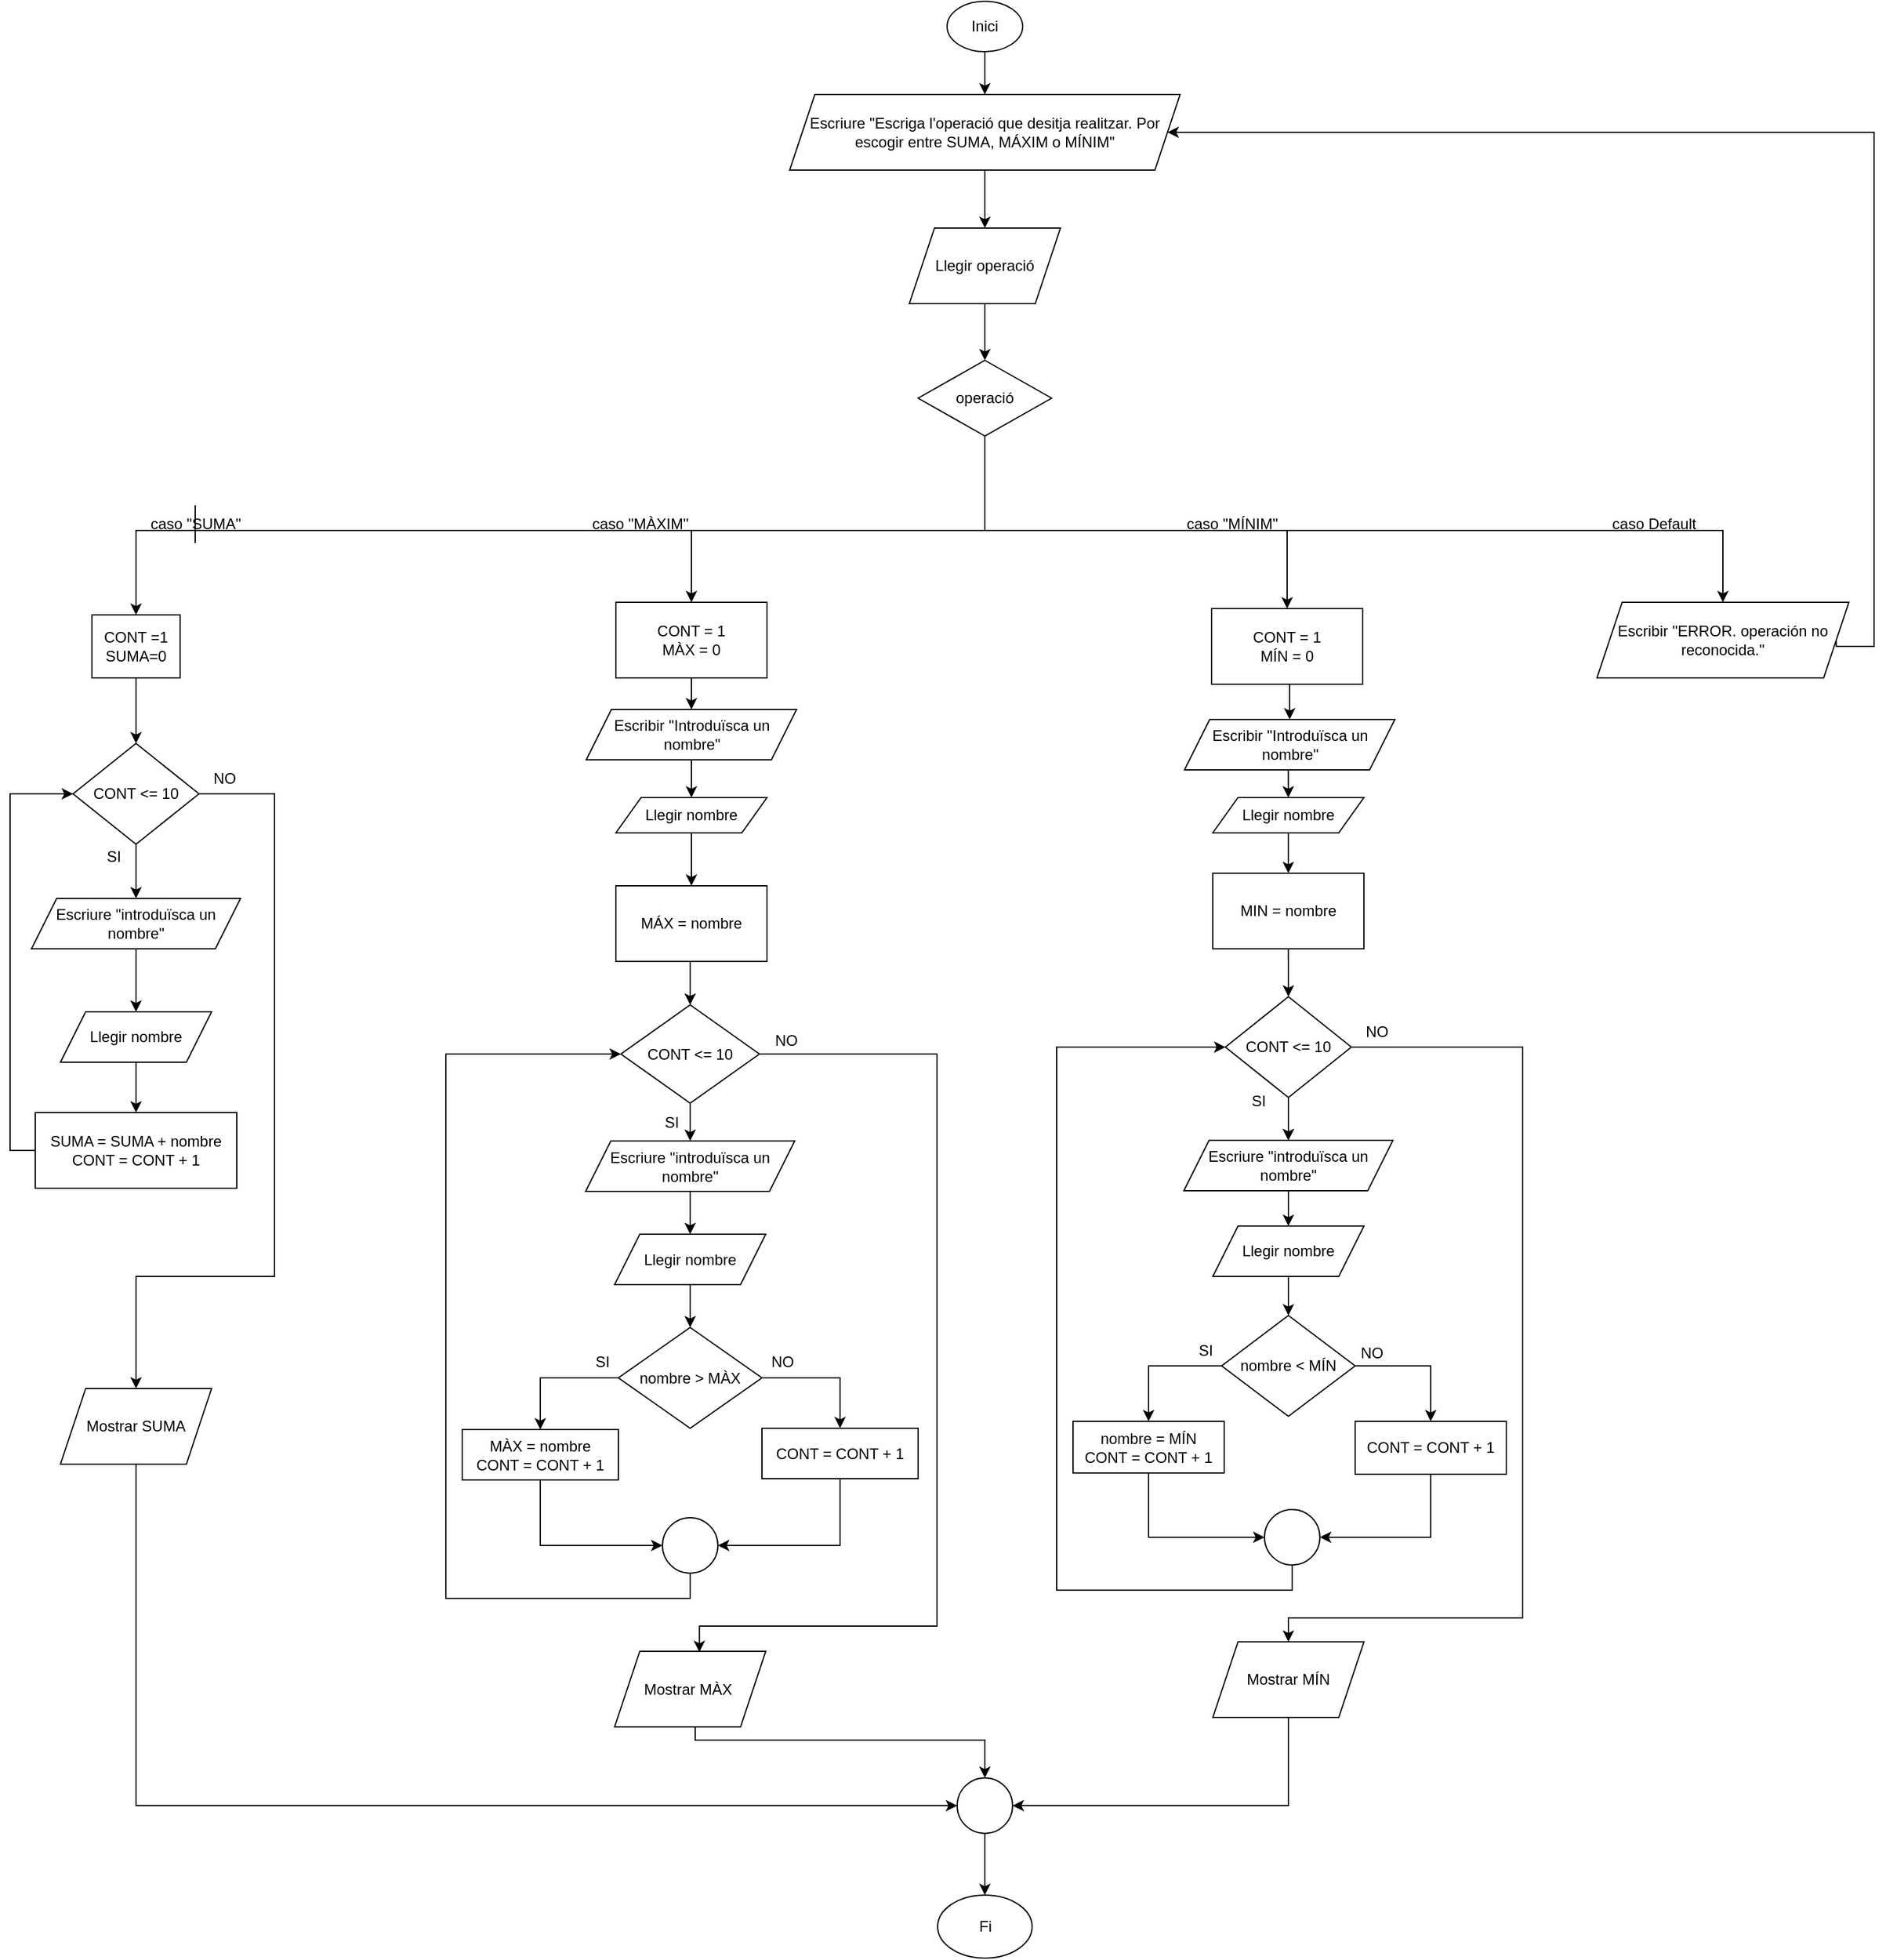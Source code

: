 <mxfile version="20.3.0" type="device"><diagram id="DeogmEgfAkFGISxQ3frQ" name="Página-1"><mxGraphModel dx="2889" dy="1225" grid="1" gridSize="10" guides="1" tooltips="1" connect="1" arrows="1" fold="1" page="1" pageScale="1" pageWidth="827" pageHeight="1169" math="0" shadow="0"><root><mxCell id="0"/><mxCell id="1" parent="0"/><mxCell id="Ps11A9wLjBApfj_f_sq--4" style="edgeStyle=orthogonalEdgeStyle;rounded=0;orthogonalLoop=1;jettySize=auto;html=1;exitX=0.5;exitY=1;exitDx=0;exitDy=0;entryX=0.5;entryY=0;entryDx=0;entryDy=0;" parent="1" source="90gLht9Y-3JUAJzHO54a-1" target="Ps11A9wLjBApfj_f_sq--2" edge="1"><mxGeometry relative="1" as="geometry"/></mxCell><mxCell id="90gLht9Y-3JUAJzHO54a-1" value="Inici" style="ellipse;whiteSpace=wrap;html=1;" parent="1" vertex="1"><mxGeometry x="384" y="70" width="60" height="40" as="geometry"/></mxCell><mxCell id="mZEVxHyFQ_iKdd-I8dtA-40" style="edgeStyle=orthogonalEdgeStyle;rounded=0;orthogonalLoop=1;jettySize=auto;html=1;exitX=0.5;exitY=1;exitDx=0;exitDy=0;entryX=0.5;entryY=0;entryDx=0;entryDy=0;" parent="1" source="90gLht9Y-3JUAJzHO54a-2" target="90gLht9Y-3JUAJzHO54a-6" edge="1"><mxGeometry relative="1" as="geometry"/></mxCell><mxCell id="90gLht9Y-3JUAJzHO54a-2" value="Llegir operació" style="shape=parallelogram;perimeter=parallelogramPerimeter;whiteSpace=wrap;html=1;fixedSize=1;" parent="1" vertex="1"><mxGeometry x="354" y="250" width="120" height="60" as="geometry"/></mxCell><mxCell id="90gLht9Y-3JUAJzHO54a-27" style="edgeStyle=orthogonalEdgeStyle;rounded=0;orthogonalLoop=1;jettySize=auto;html=1;exitX=0;exitY=0.5;exitDx=0;exitDy=0;entryX=0;entryY=0.5;entryDx=0;entryDy=0;" parent="1" source="90gLht9Y-3JUAJzHO54a-5" target="90gLht9Y-3JUAJzHO54a-23" edge="1"><mxGeometry relative="1" as="geometry"/></mxCell><mxCell id="90gLht9Y-3JUAJzHO54a-5" value="SUMA = SUMA + nombre&lt;br&gt;CONT = CONT + 1" style="rounded=0;whiteSpace=wrap;html=1;" parent="1" vertex="1"><mxGeometry x="-340" y="952" width="160" height="60" as="geometry"/></mxCell><mxCell id="CKZFzbdFxWKAeDDQy1Ru-2" style="edgeStyle=orthogonalEdgeStyle;rounded=0;orthogonalLoop=1;jettySize=auto;html=1;exitX=0.5;exitY=1;exitDx=0;exitDy=0;entryX=0.5;entryY=0;entryDx=0;entryDy=0;startArrow=none;" parent="1" source="90gLht9Y-3JUAJzHO54a-15" target="90gLht9Y-3JUAJzHO54a-18" edge="1"><mxGeometry relative="1" as="geometry"><Array as="points"><mxPoint x="-260" y="490"/></Array></mxGeometry></mxCell><mxCell id="CKZFzbdFxWKAeDDQy1Ru-3" style="edgeStyle=orthogonalEdgeStyle;rounded=0;orthogonalLoop=1;jettySize=auto;html=1;exitX=0.5;exitY=1;exitDx=0;exitDy=0;entryX=0.5;entryY=0;entryDx=0;entryDy=0;" parent="1" source="90gLht9Y-3JUAJzHO54a-6" target="mZEVxHyFQ_iKdd-I8dtA-16" edge="1"><mxGeometry relative="1" as="geometry"><Array as="points"><mxPoint x="414" y="490"/><mxPoint x="654" y="490"/></Array></mxGeometry></mxCell><mxCell id="CKZFzbdFxWKAeDDQy1Ru-6" style="edgeStyle=orthogonalEdgeStyle;rounded=0;orthogonalLoop=1;jettySize=auto;html=1;exitX=0.5;exitY=1;exitDx=0;exitDy=0;entryX=0.5;entryY=0;entryDx=0;entryDy=0;" parent="1" source="90gLht9Y-3JUAJzHO54a-6" target="CKZFzbdFxWKAeDDQy1Ru-5" edge="1"><mxGeometry relative="1" as="geometry"><Array as="points"><mxPoint x="414" y="490"/><mxPoint x="1000" y="490"/></Array></mxGeometry></mxCell><mxCell id="JF3iJO5gLJeM9tE91UNh-7" style="edgeStyle=orthogonalEdgeStyle;rounded=0;orthogonalLoop=1;jettySize=auto;html=1;exitX=0.5;exitY=1;exitDx=0;exitDy=0;entryX=0.5;entryY=0;entryDx=0;entryDy=0;" edge="1" parent="1" source="90gLht9Y-3JUAJzHO54a-6" target="90gLht9Y-3JUAJzHO54a-31"><mxGeometry relative="1" as="geometry"><Array as="points"><mxPoint x="414" y="490"/><mxPoint x="181" y="490"/></Array></mxGeometry></mxCell><mxCell id="90gLht9Y-3JUAJzHO54a-6" value="operació" style="rhombus;whiteSpace=wrap;html=1;" parent="1" vertex="1"><mxGeometry x="361" y="355" width="106" height="60" as="geometry"/></mxCell><mxCell id="Ps11A9wLjBApfj_f_sq--6" style="edgeStyle=orthogonalEdgeStyle;rounded=0;orthogonalLoop=1;jettySize=auto;html=1;exitX=0.5;exitY=1;exitDx=0;exitDy=0;entryX=0.5;entryY=0;entryDx=0;entryDy=0;" parent="1" source="90gLht9Y-3JUAJzHO54a-9" target="Ps11A9wLjBApfj_f_sq--5" edge="1"><mxGeometry relative="1" as="geometry"/></mxCell><mxCell id="90gLht9Y-3JUAJzHO54a-9" value="Escriure &quot;introduïsca un nombre&quot;" style="shape=parallelogram;perimeter=parallelogramPerimeter;whiteSpace=wrap;html=1;fixedSize=1;" parent="1" vertex="1"><mxGeometry x="-343" y="782" width="166" height="40" as="geometry"/></mxCell><mxCell id="Ps11A9wLjBApfj_f_sq--21" style="edgeStyle=orthogonalEdgeStyle;rounded=0;orthogonalLoop=1;jettySize=auto;html=1;exitX=0.5;exitY=1;exitDx=0;exitDy=0;entryX=0.5;entryY=0;entryDx=0;entryDy=0;" parent="1" source="90gLht9Y-3JUAJzHO54a-10" target="Ps11A9wLjBApfj_f_sq--20" edge="1"><mxGeometry relative="1" as="geometry"/></mxCell><mxCell id="90gLht9Y-3JUAJzHO54a-10" value="Escriure &quot;introduïsca un nombre&quot;" style="shape=parallelogram;perimeter=parallelogramPerimeter;whiteSpace=wrap;html=1;fixedSize=1;" parent="1" vertex="1"><mxGeometry x="97" y="974.5" width="166" height="40" as="geometry"/></mxCell><mxCell id="Ps11A9wLjBApfj_f_sq--27" style="edgeStyle=orthogonalEdgeStyle;rounded=0;orthogonalLoop=1;jettySize=auto;html=1;exitX=0.5;exitY=1;exitDx=0;exitDy=0;entryX=0.5;entryY=0;entryDx=0;entryDy=0;" parent="1" source="90gLht9Y-3JUAJzHO54a-11" target="Ps11A9wLjBApfj_f_sq--26" edge="1"><mxGeometry relative="1" as="geometry"/></mxCell><mxCell id="90gLht9Y-3JUAJzHO54a-11" value="Escriure &quot;introduïsca un nombre&quot;" style="shape=parallelogram;perimeter=parallelogramPerimeter;whiteSpace=wrap;html=1;fixedSize=1;" parent="1" vertex="1"><mxGeometry x="572" y="974" width="166" height="40" as="geometry"/></mxCell><mxCell id="90gLht9Y-3JUAJzHO54a-16" value="caso &quot;MÀXIM&quot;" style="text;html=1;align=center;verticalAlign=middle;resizable=0;points=[];autosize=1;strokeColor=none;fillColor=none;" parent="1" vertex="1"><mxGeometry x="90" y="470" width="100" height="30" as="geometry"/></mxCell><mxCell id="90gLht9Y-3JUAJzHO54a-17" value="caso &quot;MÍNIM&quot;" style="text;html=1;align=center;verticalAlign=middle;resizable=0;points=[];autosize=1;strokeColor=none;fillColor=none;" parent="1" vertex="1"><mxGeometry x="560" y="470" width="100" height="30" as="geometry"/></mxCell><mxCell id="90gLht9Y-3JUAJzHO54a-24" style="edgeStyle=orthogonalEdgeStyle;rounded=0;orthogonalLoop=1;jettySize=auto;html=1;exitX=0.5;exitY=1;exitDx=0;exitDy=0;entryX=0.5;entryY=0;entryDx=0;entryDy=0;" parent="1" source="90gLht9Y-3JUAJzHO54a-18" target="90gLht9Y-3JUAJzHO54a-23" edge="1"><mxGeometry relative="1" as="geometry"/></mxCell><mxCell id="90gLht9Y-3JUAJzHO54a-18" value="CONT =1&lt;br&gt;SUMA=0" style="rounded=0;whiteSpace=wrap;html=1;" parent="1" vertex="1"><mxGeometry x="-295" y="557" width="70" height="50" as="geometry"/></mxCell><mxCell id="90gLht9Y-3JUAJzHO54a-25" style="edgeStyle=orthogonalEdgeStyle;rounded=0;orthogonalLoop=1;jettySize=auto;html=1;exitX=0.5;exitY=1;exitDx=0;exitDy=0;" parent="1" source="90gLht9Y-3JUAJzHO54a-23" target="90gLht9Y-3JUAJzHO54a-9" edge="1"><mxGeometry relative="1" as="geometry"/></mxCell><mxCell id="Ps11A9wLjBApfj_f_sq--11" style="edgeStyle=orthogonalEdgeStyle;rounded=0;orthogonalLoop=1;jettySize=auto;html=1;exitX=1;exitY=0.5;exitDx=0;exitDy=0;entryX=0.5;entryY=0;entryDx=0;entryDy=0;" parent="1" source="90gLht9Y-3JUAJzHO54a-23" target="Ps11A9wLjBApfj_f_sq--8" edge="1"><mxGeometry relative="1" as="geometry"><Array as="points"><mxPoint x="-150" y="699"/><mxPoint x="-150" y="1082"/><mxPoint x="-260" y="1082"/></Array></mxGeometry></mxCell><mxCell id="90gLht9Y-3JUAJzHO54a-23" value="CONT &amp;lt;= 10" style="rhombus;whiteSpace=wrap;html=1;" parent="1" vertex="1"><mxGeometry x="-310" y="659" width="100" height="80" as="geometry"/></mxCell><mxCell id="90gLht9Y-3JUAJzHO54a-28" value="SI" style="text;html=1;align=center;verticalAlign=middle;resizable=0;points=[];autosize=1;strokeColor=none;fillColor=none;" parent="1" vertex="1"><mxGeometry x="-293" y="734" width="30" height="30" as="geometry"/></mxCell><mxCell id="JF3iJO5gLJeM9tE91UNh-4" style="edgeStyle=orthogonalEdgeStyle;rounded=0;orthogonalLoop=1;jettySize=auto;html=1;exitX=0.5;exitY=1;exitDx=0;exitDy=0;entryX=0.5;entryY=0;entryDx=0;entryDy=0;" edge="1" parent="1" source="90gLht9Y-3JUAJzHO54a-31" target="JF3iJO5gLJeM9tE91UNh-1"><mxGeometry relative="1" as="geometry"/></mxCell><mxCell id="90gLht9Y-3JUAJzHO54a-31" value="CONT = 1&lt;br&gt;MÀX = 0" style="rounded=0;whiteSpace=wrap;html=1;" parent="1" vertex="1"><mxGeometry x="121" y="547" width="120" height="60" as="geometry"/></mxCell><mxCell id="90gLht9Y-3JUAJzHO54a-35" style="edgeStyle=orthogonalEdgeStyle;rounded=0;orthogonalLoop=1;jettySize=auto;html=1;exitX=0.5;exitY=1;exitDx=0;exitDy=0;entryX=0.5;entryY=0;entryDx=0;entryDy=0;" parent="1" source="90gLht9Y-3JUAJzHO54a-32" target="90gLht9Y-3JUAJzHO54a-10" edge="1"><mxGeometry relative="1" as="geometry"/></mxCell><mxCell id="Ps11A9wLjBApfj_f_sq--13" style="edgeStyle=orthogonalEdgeStyle;rounded=0;orthogonalLoop=1;jettySize=auto;html=1;exitX=1;exitY=0.5;exitDx=0;exitDy=0;entryX=0.561;entryY=0.011;entryDx=0;entryDy=0;entryPerimeter=0;" parent="1" source="90gLht9Y-3JUAJzHO54a-32" target="Ps11A9wLjBApfj_f_sq--9" edge="1"><mxGeometry relative="1" as="geometry"><Array as="points"><mxPoint x="376" y="905.5"/><mxPoint x="376" y="1359.5"/><mxPoint x="187" y="1359.5"/></Array></mxGeometry></mxCell><mxCell id="90gLht9Y-3JUAJzHO54a-32" value="CONT &amp;lt;= 10" style="rhombus;whiteSpace=wrap;html=1;" parent="1" vertex="1"><mxGeometry x="125" y="866.5" width="110" height="78" as="geometry"/></mxCell><mxCell id="mZEVxHyFQ_iKdd-I8dtA-4" style="edgeStyle=orthogonalEdgeStyle;rounded=0;orthogonalLoop=1;jettySize=auto;html=1;exitX=0;exitY=0.5;exitDx=0;exitDy=0;entryX=0.5;entryY=0;entryDx=0;entryDy=0;" parent="1" source="mZEVxHyFQ_iKdd-I8dtA-1" target="mZEVxHyFQ_iKdd-I8dtA-2" edge="1"><mxGeometry relative="1" as="geometry"/></mxCell><mxCell id="mZEVxHyFQ_iKdd-I8dtA-11" style="edgeStyle=orthogonalEdgeStyle;rounded=0;orthogonalLoop=1;jettySize=auto;html=1;exitX=1;exitY=0.5;exitDx=0;exitDy=0;entryX=0.5;entryY=0;entryDx=0;entryDy=0;" parent="1" source="mZEVxHyFQ_iKdd-I8dtA-1" target="mZEVxHyFQ_iKdd-I8dtA-10" edge="1"><mxGeometry relative="1" as="geometry"/></mxCell><mxCell id="mZEVxHyFQ_iKdd-I8dtA-1" value="nombre &amp;gt; MÀX" style="rhombus;whiteSpace=wrap;html=1;" parent="1" vertex="1"><mxGeometry x="123" y="1122.5" width="114" height="80" as="geometry"/></mxCell><mxCell id="mZEVxHyFQ_iKdd-I8dtA-5" style="edgeStyle=orthogonalEdgeStyle;rounded=0;orthogonalLoop=1;jettySize=auto;html=1;exitX=0.5;exitY=1;exitDx=0;exitDy=0;entryX=0;entryY=0.5;entryDx=0;entryDy=0;" parent="1" source="mZEVxHyFQ_iKdd-I8dtA-2" target="mZEVxHyFQ_iKdd-I8dtA-3" edge="1"><mxGeometry relative="1" as="geometry"/></mxCell><mxCell id="mZEVxHyFQ_iKdd-I8dtA-2" value="MÀX = nombre&lt;br&gt;CONT = CONT + 1" style="rounded=0;whiteSpace=wrap;html=1;" parent="1" vertex="1"><mxGeometry x="-1" y="1203.5" width="124" height="40" as="geometry"/></mxCell><mxCell id="mZEVxHyFQ_iKdd-I8dtA-14" style="edgeStyle=orthogonalEdgeStyle;rounded=0;orthogonalLoop=1;jettySize=auto;html=1;exitX=0.5;exitY=1;exitDx=0;exitDy=0;entryX=0;entryY=0.5;entryDx=0;entryDy=0;" parent="1" source="mZEVxHyFQ_iKdd-I8dtA-3" target="90gLht9Y-3JUAJzHO54a-32" edge="1"><mxGeometry relative="1" as="geometry"><Array as="points"><mxPoint x="180" y="1337.5"/><mxPoint x="-14" y="1337.5"/><mxPoint x="-14" y="905.5"/></Array></mxGeometry></mxCell><mxCell id="mZEVxHyFQ_iKdd-I8dtA-3" value="" style="ellipse;whiteSpace=wrap;html=1;aspect=fixed;" parent="1" vertex="1"><mxGeometry x="158" y="1273.5" width="44" height="44" as="geometry"/></mxCell><mxCell id="mZEVxHyFQ_iKdd-I8dtA-12" style="edgeStyle=orthogonalEdgeStyle;rounded=0;orthogonalLoop=1;jettySize=auto;html=1;exitX=0.5;exitY=1;exitDx=0;exitDy=0;entryX=1;entryY=0.5;entryDx=0;entryDy=0;" parent="1" source="mZEVxHyFQ_iKdd-I8dtA-10" target="mZEVxHyFQ_iKdd-I8dtA-3" edge="1"><mxGeometry relative="1" as="geometry"/></mxCell><mxCell id="mZEVxHyFQ_iKdd-I8dtA-10" value="CONT = CONT + 1" style="rounded=0;whiteSpace=wrap;html=1;" parent="1" vertex="1"><mxGeometry x="237" y="1202.5" width="124" height="40" as="geometry"/></mxCell><mxCell id="CKZFzbdFxWKAeDDQy1Ru-12" style="edgeStyle=orthogonalEdgeStyle;rounded=0;orthogonalLoop=1;jettySize=auto;html=1;exitX=0.5;exitY=1;exitDx=0;exitDy=0;entryX=0.5;entryY=0;entryDx=0;entryDy=0;" parent="1" source="mZEVxHyFQ_iKdd-I8dtA-16" target="CKZFzbdFxWKAeDDQy1Ru-9" edge="1"><mxGeometry relative="1" as="geometry"/></mxCell><mxCell id="mZEVxHyFQ_iKdd-I8dtA-16" value="CONT = 1&lt;br&gt;MÍN = 0" style="rounded=0;whiteSpace=wrap;html=1;" parent="1" vertex="1"><mxGeometry x="594" y="552" width="120" height="60" as="geometry"/></mxCell><mxCell id="mZEVxHyFQ_iKdd-I8dtA-29" style="edgeStyle=orthogonalEdgeStyle;rounded=0;orthogonalLoop=1;jettySize=auto;html=1;exitX=0.5;exitY=1;exitDx=0;exitDy=0;entryX=0.5;entryY=0;entryDx=0;entryDy=0;" parent="1" source="mZEVxHyFQ_iKdd-I8dtA-17" target="90gLht9Y-3JUAJzHO54a-11" edge="1"><mxGeometry relative="1" as="geometry"/></mxCell><mxCell id="Ps11A9wLjBApfj_f_sq--14" style="edgeStyle=orthogonalEdgeStyle;rounded=0;orthogonalLoop=1;jettySize=auto;html=1;exitX=1;exitY=0.5;exitDx=0;exitDy=0;entryX=0.5;entryY=0;entryDx=0;entryDy=0;" parent="1" source="mZEVxHyFQ_iKdd-I8dtA-17" target="Ps11A9wLjBApfj_f_sq--10" edge="1"><mxGeometry relative="1" as="geometry"><Array as="points"><mxPoint x="841" y="900"/><mxPoint x="841" y="1353"/><mxPoint x="655" y="1353"/></Array></mxGeometry></mxCell><mxCell id="Ps11A9wLjBApfj_f_sq--25" value="" style="edgeStyle=orthogonalEdgeStyle;rounded=0;orthogonalLoop=1;jettySize=auto;html=1;" parent="1" source="mZEVxHyFQ_iKdd-I8dtA-17" target="90gLht9Y-3JUAJzHO54a-11" edge="1"><mxGeometry relative="1" as="geometry"/></mxCell><mxCell id="mZEVxHyFQ_iKdd-I8dtA-17" value="CONT &amp;lt;= 10" style="rhombus;whiteSpace=wrap;html=1;" parent="1" vertex="1"><mxGeometry x="605" y="860" width="100" height="80" as="geometry"/></mxCell><mxCell id="mZEVxHyFQ_iKdd-I8dtA-26" style="edgeStyle=orthogonalEdgeStyle;rounded=0;orthogonalLoop=1;jettySize=auto;html=1;exitX=0;exitY=0.5;exitDx=0;exitDy=0;entryX=0.5;entryY=0;entryDx=0;entryDy=0;" parent="1" source="mZEVxHyFQ_iKdd-I8dtA-18" target="mZEVxHyFQ_iKdd-I8dtA-20" edge="1"><mxGeometry relative="1" as="geometry"/></mxCell><mxCell id="mZEVxHyFQ_iKdd-I8dtA-27" style="edgeStyle=orthogonalEdgeStyle;rounded=0;orthogonalLoop=1;jettySize=auto;html=1;exitX=1;exitY=0.5;exitDx=0;exitDy=0;entryX=0.5;entryY=0;entryDx=0;entryDy=0;" parent="1" source="mZEVxHyFQ_iKdd-I8dtA-18" target="mZEVxHyFQ_iKdd-I8dtA-21" edge="1"><mxGeometry relative="1" as="geometry"/></mxCell><mxCell id="mZEVxHyFQ_iKdd-I8dtA-18" value="nombre &amp;lt; MÍN" style="rhombus;whiteSpace=wrap;html=1;" parent="1" vertex="1"><mxGeometry x="602" y="1113" width="106" height="80" as="geometry"/></mxCell><mxCell id="mZEVxHyFQ_iKdd-I8dtA-24" style="edgeStyle=orthogonalEdgeStyle;rounded=0;orthogonalLoop=1;jettySize=auto;html=1;exitX=0.5;exitY=1;exitDx=0;exitDy=0;entryX=0;entryY=0.5;entryDx=0;entryDy=0;" parent="1" source="mZEVxHyFQ_iKdd-I8dtA-20" target="mZEVxHyFQ_iKdd-I8dtA-23" edge="1"><mxGeometry relative="1" as="geometry"/></mxCell><mxCell id="mZEVxHyFQ_iKdd-I8dtA-20" value="nombre = MÍN&lt;br&gt;CONT = CONT + 1" style="rounded=0;whiteSpace=wrap;html=1;" parent="1" vertex="1"><mxGeometry x="484" y="1197" width="120" height="41" as="geometry"/></mxCell><mxCell id="mZEVxHyFQ_iKdd-I8dtA-25" style="edgeStyle=orthogonalEdgeStyle;rounded=0;orthogonalLoop=1;jettySize=auto;html=1;exitX=0.5;exitY=1;exitDx=0;exitDy=0;entryX=1;entryY=0.5;entryDx=0;entryDy=0;" parent="1" source="mZEVxHyFQ_iKdd-I8dtA-21" target="mZEVxHyFQ_iKdd-I8dtA-23" edge="1"><mxGeometry relative="1" as="geometry"/></mxCell><mxCell id="mZEVxHyFQ_iKdd-I8dtA-21" value="CONT = CONT + 1" style="rounded=0;whiteSpace=wrap;html=1;" parent="1" vertex="1"><mxGeometry x="708" y="1197" width="120" height="42" as="geometry"/></mxCell><mxCell id="mZEVxHyFQ_iKdd-I8dtA-28" style="edgeStyle=orthogonalEdgeStyle;rounded=0;orthogonalLoop=1;jettySize=auto;html=1;exitX=0.5;exitY=1;exitDx=0;exitDy=0;entryX=0;entryY=0.5;entryDx=0;entryDy=0;" parent="1" source="mZEVxHyFQ_iKdd-I8dtA-23" target="mZEVxHyFQ_iKdd-I8dtA-17" edge="1"><mxGeometry relative="1" as="geometry"><Array as="points"><mxPoint x="658" y="1331"/><mxPoint x="471" y="1331"/><mxPoint x="471" y="900"/></Array></mxGeometry></mxCell><mxCell id="mZEVxHyFQ_iKdd-I8dtA-23" value="" style="ellipse;whiteSpace=wrap;html=1;aspect=fixed;" parent="1" vertex="1"><mxGeometry x="636" y="1267" width="44" height="44" as="geometry"/></mxCell><mxCell id="Ps11A9wLjBApfj_f_sq--18" style="edgeStyle=orthogonalEdgeStyle;rounded=0;orthogonalLoop=1;jettySize=auto;html=1;exitX=0.5;exitY=1;exitDx=0;exitDy=0;" parent="1" source="mZEVxHyFQ_iKdd-I8dtA-32" target="mZEVxHyFQ_iKdd-I8dtA-41" edge="1"><mxGeometry relative="1" as="geometry"/></mxCell><mxCell id="mZEVxHyFQ_iKdd-I8dtA-32" value="" style="ellipse;whiteSpace=wrap;html=1;aspect=fixed;" parent="1" vertex="1"><mxGeometry x="392" y="1480" width="44" height="44" as="geometry"/></mxCell><mxCell id="mZEVxHyFQ_iKdd-I8dtA-34" value="NO" style="text;html=1;align=center;verticalAlign=middle;resizable=0;points=[];autosize=1;strokeColor=none;fillColor=none;" parent="1" vertex="1"><mxGeometry x="-210" y="672" width="40" height="30" as="geometry"/></mxCell><mxCell id="mZEVxHyFQ_iKdd-I8dtA-36" value="NO" style="text;html=1;align=center;verticalAlign=middle;resizable=0;points=[];autosize=1;strokeColor=none;fillColor=none;" parent="1" vertex="1"><mxGeometry x="236" y="879.5" width="40" height="30" as="geometry"/></mxCell><mxCell id="mZEVxHyFQ_iKdd-I8dtA-38" value="NO" style="text;html=1;align=center;verticalAlign=middle;resizable=0;points=[];autosize=1;strokeColor=none;fillColor=none;" parent="1" vertex="1"><mxGeometry x="705" y="873" width="40" height="30" as="geometry"/></mxCell><mxCell id="mZEVxHyFQ_iKdd-I8dtA-41" value="Fi" style="ellipse;whiteSpace=wrap;html=1;" parent="1" vertex="1"><mxGeometry x="376.5" y="1573" width="75" height="50" as="geometry"/></mxCell><mxCell id="Ps11A9wLjBApfj_f_sq--3" style="edgeStyle=orthogonalEdgeStyle;rounded=0;orthogonalLoop=1;jettySize=auto;html=1;exitX=0.5;exitY=1;exitDx=0;exitDy=0;entryX=0.5;entryY=0;entryDx=0;entryDy=0;" parent="1" source="Ps11A9wLjBApfj_f_sq--2" target="90gLht9Y-3JUAJzHO54a-2" edge="1"><mxGeometry relative="1" as="geometry"/></mxCell><mxCell id="Ps11A9wLjBApfj_f_sq--2" value="Escriure &quot;Escriga l'operació que desitja realitzar. Por escogir entre SUMA, MÁXIM o MÍNIM&quot;" style="shape=parallelogram;perimeter=parallelogramPerimeter;whiteSpace=wrap;html=1;fixedSize=1;" parent="1" vertex="1"><mxGeometry x="259" y="144" width="310" height="60" as="geometry"/></mxCell><mxCell id="Ps11A9wLjBApfj_f_sq--7" style="edgeStyle=orthogonalEdgeStyle;rounded=0;orthogonalLoop=1;jettySize=auto;html=1;exitX=0.5;exitY=1;exitDx=0;exitDy=0;entryX=0.5;entryY=0;entryDx=0;entryDy=0;" parent="1" source="Ps11A9wLjBApfj_f_sq--5" target="90gLht9Y-3JUAJzHO54a-5" edge="1"><mxGeometry relative="1" as="geometry"/></mxCell><mxCell id="Ps11A9wLjBApfj_f_sq--5" value="Llegir nombre" style="shape=parallelogram;perimeter=parallelogramPerimeter;whiteSpace=wrap;html=1;fixedSize=1;" parent="1" vertex="1"><mxGeometry x="-320" y="872" width="120" height="40" as="geometry"/></mxCell><mxCell id="Ps11A9wLjBApfj_f_sq--15" style="edgeStyle=orthogonalEdgeStyle;rounded=0;orthogonalLoop=1;jettySize=auto;html=1;exitX=0.5;exitY=1;exitDx=0;exitDy=0;entryX=0;entryY=0.5;entryDx=0;entryDy=0;" parent="1" source="Ps11A9wLjBApfj_f_sq--8" target="mZEVxHyFQ_iKdd-I8dtA-32" edge="1"><mxGeometry relative="1" as="geometry"/></mxCell><mxCell id="Ps11A9wLjBApfj_f_sq--8" value="Mostrar SUMA" style="shape=parallelogram;perimeter=parallelogramPerimeter;whiteSpace=wrap;html=1;fixedSize=1;" parent="1" vertex="1"><mxGeometry x="-320" y="1171" width="120" height="60" as="geometry"/></mxCell><mxCell id="Ps11A9wLjBApfj_f_sq--16" style="edgeStyle=orthogonalEdgeStyle;rounded=0;orthogonalLoop=1;jettySize=auto;html=1;exitX=0.5;exitY=1;exitDx=0;exitDy=0;entryX=0.5;entryY=0;entryDx=0;entryDy=0;" parent="1" source="Ps11A9wLjBApfj_f_sq--9" target="mZEVxHyFQ_iKdd-I8dtA-32" edge="1"><mxGeometry relative="1" as="geometry"><Array as="points"><mxPoint x="184" y="1440"/><mxPoint x="184" y="1450"/><mxPoint x="414" y="1450"/></Array></mxGeometry></mxCell><mxCell id="Ps11A9wLjBApfj_f_sq--9" value="Mostrar MÀX&amp;nbsp;" style="shape=parallelogram;perimeter=parallelogramPerimeter;whiteSpace=wrap;html=1;fixedSize=1;" parent="1" vertex="1"><mxGeometry x="120" y="1379.5" width="120" height="60" as="geometry"/></mxCell><mxCell id="Ps11A9wLjBApfj_f_sq--17" style="edgeStyle=orthogonalEdgeStyle;rounded=0;orthogonalLoop=1;jettySize=auto;html=1;exitX=0.5;exitY=1;exitDx=0;exitDy=0;entryX=1;entryY=0.5;entryDx=0;entryDy=0;" parent="1" source="Ps11A9wLjBApfj_f_sq--10" target="mZEVxHyFQ_iKdd-I8dtA-32" edge="1"><mxGeometry relative="1" as="geometry"/></mxCell><mxCell id="Ps11A9wLjBApfj_f_sq--10" value="Mostrar MÍN" style="shape=parallelogram;perimeter=parallelogramPerimeter;whiteSpace=wrap;html=1;fixedSize=1;" parent="1" vertex="1"><mxGeometry x="595" y="1372" width="120" height="60" as="geometry"/></mxCell><mxCell id="Ps11A9wLjBApfj_f_sq--19" value="SI" style="text;html=1;align=center;verticalAlign=middle;resizable=0;points=[];autosize=1;strokeColor=none;fillColor=none;" parent="1" vertex="1"><mxGeometry x="150" y="944.5" width="30" height="30" as="geometry"/></mxCell><mxCell id="Ps11A9wLjBApfj_f_sq--22" style="edgeStyle=orthogonalEdgeStyle;rounded=0;orthogonalLoop=1;jettySize=auto;html=1;exitX=0.5;exitY=1;exitDx=0;exitDy=0;entryX=0.5;entryY=0;entryDx=0;entryDy=0;" parent="1" source="Ps11A9wLjBApfj_f_sq--20" target="mZEVxHyFQ_iKdd-I8dtA-1" edge="1"><mxGeometry relative="1" as="geometry"/></mxCell><mxCell id="Ps11A9wLjBApfj_f_sq--20" value="Llegir nombre" style="shape=parallelogram;perimeter=parallelogramPerimeter;whiteSpace=wrap;html=1;fixedSize=1;" parent="1" vertex="1"><mxGeometry x="120" y="1048.5" width="120" height="40" as="geometry"/></mxCell><mxCell id="Ps11A9wLjBApfj_f_sq--23" value="SI" style="text;html=1;align=center;verticalAlign=middle;resizable=0;points=[];autosize=1;strokeColor=none;fillColor=none;" parent="1" vertex="1"><mxGeometry x="95" y="1134.5" width="30" height="30" as="geometry"/></mxCell><mxCell id="Ps11A9wLjBApfj_f_sq--24" value="NO" style="text;html=1;align=center;verticalAlign=middle;resizable=0;points=[];autosize=1;strokeColor=none;fillColor=none;" parent="1" vertex="1"><mxGeometry x="233" y="1134.5" width="40" height="30" as="geometry"/></mxCell><mxCell id="h2_oK8E_Ua8BQMUHYYKX-1" style="edgeStyle=orthogonalEdgeStyle;rounded=0;orthogonalLoop=1;jettySize=auto;html=1;exitX=0.5;exitY=1;exitDx=0;exitDy=0;entryX=0.5;entryY=0;entryDx=0;entryDy=0;" parent="1" source="Ps11A9wLjBApfj_f_sq--26" target="mZEVxHyFQ_iKdd-I8dtA-18" edge="1"><mxGeometry relative="1" as="geometry"/></mxCell><mxCell id="Ps11A9wLjBApfj_f_sq--26" value="Llegir nombre" style="shape=parallelogram;perimeter=parallelogramPerimeter;whiteSpace=wrap;html=1;fixedSize=1;" parent="1" vertex="1"><mxGeometry x="595" y="1042" width="120" height="40" as="geometry"/></mxCell><mxCell id="h2_oK8E_Ua8BQMUHYYKX-2" value="SI" style="text;html=1;align=center;verticalAlign=middle;resizable=0;points=[];autosize=1;strokeColor=none;fillColor=none;" parent="1" vertex="1"><mxGeometry x="616" y="928" width="30" height="30" as="geometry"/></mxCell><mxCell id="h2_oK8E_Ua8BQMUHYYKX-3" value="SI" style="text;html=1;align=center;verticalAlign=middle;resizable=0;points=[];autosize=1;strokeColor=none;fillColor=none;" parent="1" vertex="1"><mxGeometry x="574" y="1126" width="30" height="30" as="geometry"/></mxCell><mxCell id="h2_oK8E_Ua8BQMUHYYKX-4" value="NO" style="text;html=1;align=center;verticalAlign=middle;resizable=0;points=[];autosize=1;strokeColor=none;fillColor=none;" parent="1" vertex="1"><mxGeometry x="701" y="1128" width="40" height="30" as="geometry"/></mxCell><mxCell id="CKZFzbdFxWKAeDDQy1Ru-8" style="edgeStyle=orthogonalEdgeStyle;rounded=0;orthogonalLoop=1;jettySize=auto;html=1;exitX=1;exitY=0.5;exitDx=0;exitDy=0;entryX=1;entryY=0.5;entryDx=0;entryDy=0;" parent="1" source="CKZFzbdFxWKAeDDQy1Ru-5" target="Ps11A9wLjBApfj_f_sq--2" edge="1"><mxGeometry relative="1" as="geometry"><Array as="points"><mxPoint x="1090" y="582"/><mxPoint x="1120" y="582"/><mxPoint x="1120" y="174"/></Array></mxGeometry></mxCell><mxCell id="CKZFzbdFxWKAeDDQy1Ru-5" value="Escribir &quot;ERROR. operación no reconocida.&quot;" style="shape=parallelogram;perimeter=parallelogramPerimeter;whiteSpace=wrap;html=1;fixedSize=1;" parent="1" vertex="1"><mxGeometry x="900" y="547" width="200" height="60" as="geometry"/></mxCell><mxCell id="CKZFzbdFxWKAeDDQy1Ru-7" value="caso Default" style="text;html=1;align=center;verticalAlign=middle;resizable=0;points=[];autosize=1;strokeColor=none;fillColor=none;" parent="1" vertex="1"><mxGeometry x="900" y="470" width="90" height="30" as="geometry"/></mxCell><mxCell id="CKZFzbdFxWKAeDDQy1Ru-13" style="edgeStyle=orthogonalEdgeStyle;rounded=0;orthogonalLoop=1;jettySize=auto;html=1;exitX=0.5;exitY=1;exitDx=0;exitDy=0;entryX=0.5;entryY=0;entryDx=0;entryDy=0;" parent="1" source="CKZFzbdFxWKAeDDQy1Ru-9" target="CKZFzbdFxWKAeDDQy1Ru-10" edge="1"><mxGeometry relative="1" as="geometry"/></mxCell><mxCell id="CKZFzbdFxWKAeDDQy1Ru-9" value="Escribir &quot;Introduïsca un nombre&quot;" style="shape=parallelogram;perimeter=parallelogramPerimeter;whiteSpace=wrap;html=1;fixedSize=1;" parent="1" vertex="1"><mxGeometry x="572.5" y="640" width="167" height="40" as="geometry"/></mxCell><mxCell id="CKZFzbdFxWKAeDDQy1Ru-14" style="edgeStyle=orthogonalEdgeStyle;rounded=0;orthogonalLoop=1;jettySize=auto;html=1;exitX=0.5;exitY=1;exitDx=0;exitDy=0;entryX=0.5;entryY=0;entryDx=0;entryDy=0;" parent="1" source="CKZFzbdFxWKAeDDQy1Ru-10" target="CKZFzbdFxWKAeDDQy1Ru-11" edge="1"><mxGeometry relative="1" as="geometry"/></mxCell><mxCell id="CKZFzbdFxWKAeDDQy1Ru-10" value="Llegir nombre" style="shape=parallelogram;perimeter=parallelogramPerimeter;whiteSpace=wrap;html=1;fixedSize=1;" parent="1" vertex="1"><mxGeometry x="594.94" y="702" width="120" height="28" as="geometry"/></mxCell><mxCell id="CKZFzbdFxWKAeDDQy1Ru-15" style="edgeStyle=orthogonalEdgeStyle;rounded=0;orthogonalLoop=1;jettySize=auto;html=1;exitX=0.5;exitY=1;exitDx=0;exitDy=0;entryX=0.5;entryY=0;entryDx=0;entryDy=0;" parent="1" source="CKZFzbdFxWKAeDDQy1Ru-11" target="mZEVxHyFQ_iKdd-I8dtA-17" edge="1"><mxGeometry relative="1" as="geometry"/></mxCell><mxCell id="CKZFzbdFxWKAeDDQy1Ru-11" value="MIN = nombre" style="rounded=0;whiteSpace=wrap;html=1;" parent="1" vertex="1"><mxGeometry x="594.94" y="762" width="120" height="60" as="geometry"/></mxCell><mxCell id="90gLht9Y-3JUAJzHO54a-15" value="caso &quot;SUMA&quot;" style="text;html=1;align=center;verticalAlign=middle;resizable=0;points=[];autosize=1;strokeColor=none;fillColor=none;" parent="1" vertex="1"><mxGeometry x="-263" y="470" width="100" height="30" as="geometry"/></mxCell><mxCell id="CKZFzbdFxWKAeDDQy1Ru-16" value="" style="edgeStyle=orthogonalEdgeStyle;rounded=0;orthogonalLoop=1;jettySize=auto;html=1;exitX=0.5;exitY=1;exitDx=0;exitDy=0;entryX=0.5;entryY=0;entryDx=0;entryDy=0;endArrow=none;" parent="1" source="90gLht9Y-3JUAJzHO54a-6" target="90gLht9Y-3JUAJzHO54a-15" edge="1"><mxGeometry relative="1" as="geometry"><mxPoint x="414" y="415" as="sourcePoint"/><mxPoint x="-260" y="557" as="targetPoint"/><Array as="points"><mxPoint x="414" y="490"/></Array></mxGeometry></mxCell><mxCell id="JF3iJO5gLJeM9tE91UNh-5" style="edgeStyle=orthogonalEdgeStyle;rounded=0;orthogonalLoop=1;jettySize=auto;html=1;exitX=0.5;exitY=1;exitDx=0;exitDy=0;entryX=0.5;entryY=0;entryDx=0;entryDy=0;" edge="1" parent="1" source="JF3iJO5gLJeM9tE91UNh-1" target="JF3iJO5gLJeM9tE91UNh-2"><mxGeometry relative="1" as="geometry"/></mxCell><mxCell id="JF3iJO5gLJeM9tE91UNh-1" value="Escribir &quot;Introduïsca un nombre&quot;" style="shape=parallelogram;perimeter=parallelogramPerimeter;whiteSpace=wrap;html=1;fixedSize=1;" vertex="1" parent="1"><mxGeometry x="97.5" y="632" width="167" height="40" as="geometry"/></mxCell><mxCell id="JF3iJO5gLJeM9tE91UNh-6" style="edgeStyle=orthogonalEdgeStyle;rounded=0;orthogonalLoop=1;jettySize=auto;html=1;exitX=0.5;exitY=1;exitDx=0;exitDy=0;entryX=0.5;entryY=0;entryDx=0;entryDy=0;" edge="1" parent="1" source="JF3iJO5gLJeM9tE91UNh-2" target="JF3iJO5gLJeM9tE91UNh-3"><mxGeometry relative="1" as="geometry"/></mxCell><mxCell id="JF3iJO5gLJeM9tE91UNh-2" value="Llegir nombre" style="shape=parallelogram;perimeter=parallelogramPerimeter;whiteSpace=wrap;html=1;fixedSize=1;" vertex="1" parent="1"><mxGeometry x="121.0" y="702" width="120" height="28" as="geometry"/></mxCell><mxCell id="JF3iJO5gLJeM9tE91UNh-8" style="edgeStyle=orthogonalEdgeStyle;rounded=0;orthogonalLoop=1;jettySize=auto;html=1;exitX=0.5;exitY=1;exitDx=0;exitDy=0;entryX=0.5;entryY=0;entryDx=0;entryDy=0;" edge="1" parent="1" source="JF3iJO5gLJeM9tE91UNh-3" target="90gLht9Y-3JUAJzHO54a-32"><mxGeometry relative="1" as="geometry"/></mxCell><mxCell id="JF3iJO5gLJeM9tE91UNh-3" value="MÁX = nombre" style="rounded=0;whiteSpace=wrap;html=1;" vertex="1" parent="1"><mxGeometry x="121.0" y="772" width="120" height="60" as="geometry"/></mxCell></root></mxGraphModel></diagram></mxfile>
